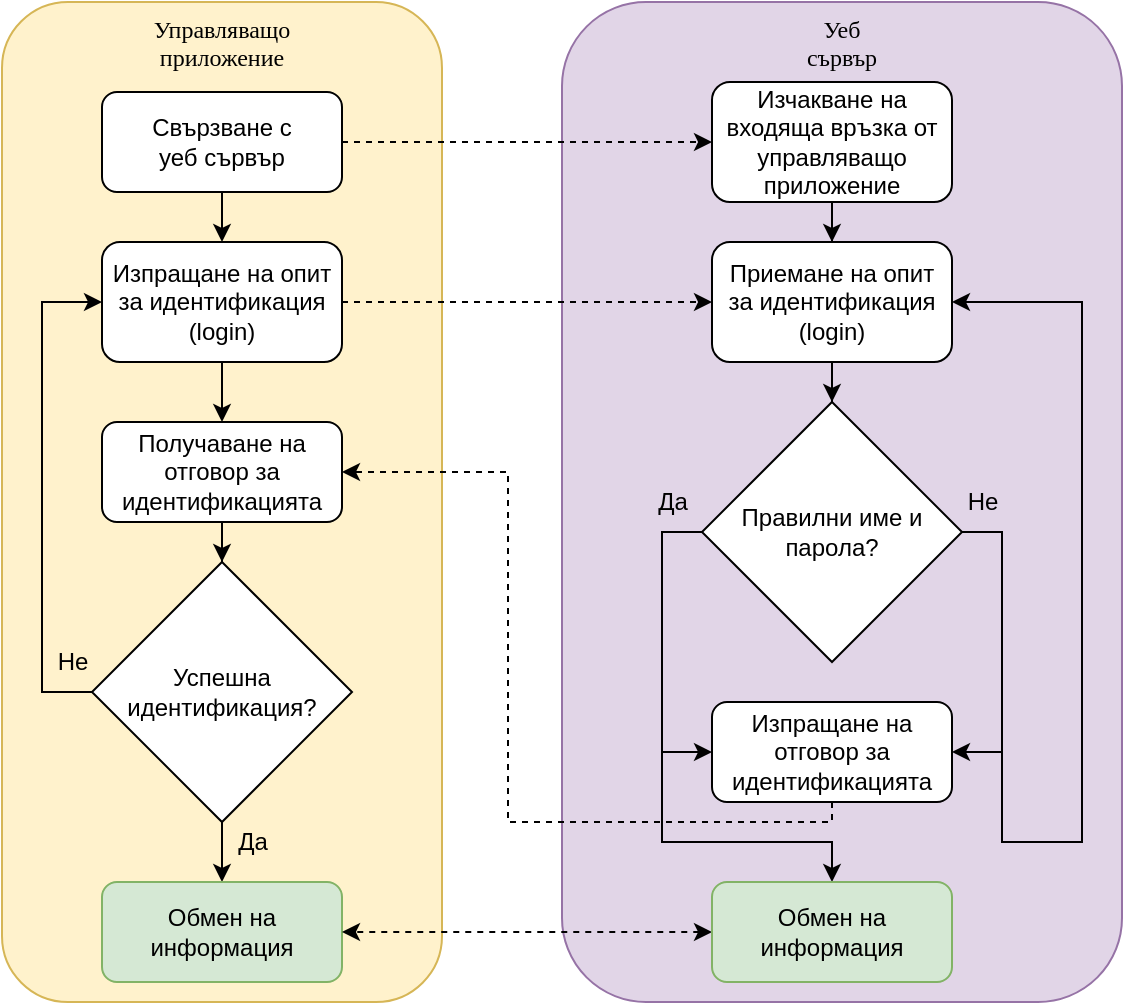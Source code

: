 <mxfile version="12.7.0" type="device"><diagram id="C5RBs43oDa-KdzZeNtuy" name="Page-1"><mxGraphModel dx="1185" dy="594" grid="1" gridSize="10" guides="1" tooltips="1" connect="1" arrows="1" fold="1" page="1" pageScale="1" pageWidth="827" pageHeight="1169" math="0" shadow="0"><root><mxCell id="WIyWlLk6GJQsqaUBKTNV-0"/><mxCell id="WIyWlLk6GJQsqaUBKTNV-1" parent="WIyWlLk6GJQsqaUBKTNV-0"/><mxCell id="fW3TqtSzrojyCsGFCnBx-0" value="Управляващо&lt;br&gt;приложение" style="rounded=1;whiteSpace=wrap;html=1;fillColor=#fff2cc;strokeColor=#d6b656;fontFamily=Tahoma;fontStyle=0;verticalAlign=top;" parent="WIyWlLk6GJQsqaUBKTNV-1" vertex="1"><mxGeometry x="60" y="60" width="220" height="500" as="geometry"/></mxCell><mxCell id="gSk2inphpmmhCw33Cuks-0" value="Уеб&lt;br&gt;сървър" style="rounded=1;whiteSpace=wrap;html=1;fillColor=#e1d5e7;strokeColor=#9673a6;fontFamily=Tahoma;fontStyle=0;verticalAlign=top;" vertex="1" parent="WIyWlLk6GJQsqaUBKTNV-1"><mxGeometry x="340" y="60" width="280" height="500" as="geometry"/></mxCell><mxCell id="gSk2inphpmmhCw33Cuks-32" style="edgeStyle=orthogonalEdgeStyle;rounded=0;orthogonalLoop=1;jettySize=auto;html=1;entryX=0.5;entryY=0;entryDx=0;entryDy=0;labelBackgroundColor=none;" edge="1" parent="WIyWlLk6GJQsqaUBKTNV-1" source="gSk2inphpmmhCw33Cuks-2" target="gSk2inphpmmhCw33Cuks-3"><mxGeometry relative="1" as="geometry"/></mxCell><mxCell id="gSk2inphpmmhCw33Cuks-44" style="edgeStyle=orthogonalEdgeStyle;rounded=0;orthogonalLoop=1;jettySize=auto;html=1;entryX=0;entryY=0.5;entryDx=0;entryDy=0;dashed=1;labelBackgroundColor=none;" edge="1" parent="WIyWlLk6GJQsqaUBKTNV-1" source="gSk2inphpmmhCw33Cuks-2" target="gSk2inphpmmhCw33Cuks-9"><mxGeometry relative="1" as="geometry"/></mxCell><mxCell id="gSk2inphpmmhCw33Cuks-2" value="Свързване с&lt;br&gt;уеб сървър" style="rounded=1;whiteSpace=wrap;html=1;" vertex="1" parent="WIyWlLk6GJQsqaUBKTNV-1"><mxGeometry x="110" y="105" width="120" height="50" as="geometry"/></mxCell><mxCell id="gSk2inphpmmhCw33Cuks-33" style="edgeStyle=orthogonalEdgeStyle;rounded=0;orthogonalLoop=1;jettySize=auto;html=1;entryX=0.5;entryY=0;entryDx=0;entryDy=0;labelBackgroundColor=none;" edge="1" parent="WIyWlLk6GJQsqaUBKTNV-1" source="gSk2inphpmmhCw33Cuks-3" target="gSk2inphpmmhCw33Cuks-6"><mxGeometry relative="1" as="geometry"/></mxCell><mxCell id="gSk2inphpmmhCw33Cuks-35" style="edgeStyle=orthogonalEdgeStyle;rounded=0;orthogonalLoop=1;jettySize=auto;html=1;entryX=0;entryY=0.5;entryDx=0;entryDy=0;labelBackgroundColor=none;dashed=1;" edge="1" parent="WIyWlLk6GJQsqaUBKTNV-1" source="gSk2inphpmmhCw33Cuks-3" target="gSk2inphpmmhCw33Cuks-10"><mxGeometry relative="1" as="geometry"/></mxCell><mxCell id="gSk2inphpmmhCw33Cuks-3" value="Изпращане на опит&lt;br&gt;за идентификация (login)" style="rounded=1;whiteSpace=wrap;html=1;" vertex="1" parent="WIyWlLk6GJQsqaUBKTNV-1"><mxGeometry x="110" y="180" width="120" height="60" as="geometry"/></mxCell><mxCell id="gSk2inphpmmhCw33Cuks-27" style="edgeStyle=orthogonalEdgeStyle;rounded=0;orthogonalLoop=1;jettySize=auto;html=1;entryX=0.5;entryY=0;entryDx=0;entryDy=0;labelBackgroundColor=none;" edge="1" parent="WIyWlLk6GJQsqaUBKTNV-1" source="gSk2inphpmmhCw33Cuks-5" target="gSk2inphpmmhCw33Cuks-8"><mxGeometry relative="1" as="geometry"/></mxCell><mxCell id="gSk2inphpmmhCw33Cuks-28" style="edgeStyle=orthogonalEdgeStyle;rounded=0;orthogonalLoop=1;jettySize=auto;html=1;labelBackgroundColor=none;exitX=0;exitY=0.5;exitDx=0;exitDy=0;entryX=0;entryY=0.5;entryDx=0;entryDy=0;" edge="1" parent="WIyWlLk6GJQsqaUBKTNV-1" source="gSk2inphpmmhCw33Cuks-5" target="gSk2inphpmmhCw33Cuks-3"><mxGeometry relative="1" as="geometry"><Array as="points"><mxPoint x="80" y="405"/><mxPoint x="80" y="210"/></Array></mxGeometry></mxCell><mxCell id="gSk2inphpmmhCw33Cuks-5" value="&lt;font style=&quot;font-size: 12px&quot;&gt;Успешна идентификация?&lt;/font&gt;" style="rhombus;whiteSpace=wrap;html=1;" vertex="1" parent="WIyWlLk6GJQsqaUBKTNV-1"><mxGeometry x="105" y="340" width="130" height="130" as="geometry"/></mxCell><mxCell id="gSk2inphpmmhCw33Cuks-34" style="edgeStyle=orthogonalEdgeStyle;rounded=0;orthogonalLoop=1;jettySize=auto;html=1;entryX=0.5;entryY=0;entryDx=0;entryDy=0;labelBackgroundColor=none;" edge="1" parent="WIyWlLk6GJQsqaUBKTNV-1" source="gSk2inphpmmhCw33Cuks-6" target="gSk2inphpmmhCw33Cuks-5"><mxGeometry relative="1" as="geometry"/></mxCell><mxCell id="gSk2inphpmmhCw33Cuks-6" value="Получаване на отговор за идентификацията" style="rounded=1;whiteSpace=wrap;html=1;" vertex="1" parent="WIyWlLk6GJQsqaUBKTNV-1"><mxGeometry x="110" y="270" width="120" height="50" as="geometry"/></mxCell><mxCell id="gSk2inphpmmhCw33Cuks-8" value="Обмен на информация" style="rounded=1;whiteSpace=wrap;html=1;fillColor=#d5e8d4;strokeColor=#82b366;" vertex="1" parent="WIyWlLk6GJQsqaUBKTNV-1"><mxGeometry x="110" y="500" width="120" height="50" as="geometry"/></mxCell><mxCell id="gSk2inphpmmhCw33Cuks-40" style="edgeStyle=orthogonalEdgeStyle;rounded=0;orthogonalLoop=1;jettySize=auto;html=1;entryX=0.5;entryY=0;entryDx=0;entryDy=0;labelBackgroundColor=none;" edge="1" parent="WIyWlLk6GJQsqaUBKTNV-1" source="gSk2inphpmmhCw33Cuks-9" target="gSk2inphpmmhCw33Cuks-10"><mxGeometry relative="1" as="geometry"/></mxCell><mxCell id="gSk2inphpmmhCw33Cuks-9" value="Изчакване на входяща връзка от управляващо приложение" style="rounded=1;whiteSpace=wrap;html=1;" vertex="1" parent="WIyWlLk6GJQsqaUBKTNV-1"><mxGeometry x="415" y="100" width="120" height="60" as="geometry"/></mxCell><mxCell id="gSk2inphpmmhCw33Cuks-41" style="edgeStyle=orthogonalEdgeStyle;rounded=0;orthogonalLoop=1;jettySize=auto;html=1;entryX=0.5;entryY=0;entryDx=0;entryDy=0;labelBackgroundColor=none;" edge="1" parent="WIyWlLk6GJQsqaUBKTNV-1" source="gSk2inphpmmhCw33Cuks-10" target="gSk2inphpmmhCw33Cuks-11"><mxGeometry relative="1" as="geometry"/></mxCell><mxCell id="gSk2inphpmmhCw33Cuks-10" value="Приемане на опит&lt;br&gt;за идентификация (login)" style="rounded=1;whiteSpace=wrap;html=1;" vertex="1" parent="WIyWlLk6GJQsqaUBKTNV-1"><mxGeometry x="415" y="180" width="120" height="60" as="geometry"/></mxCell><mxCell id="gSk2inphpmmhCw33Cuks-19" style="edgeStyle=orthogonalEdgeStyle;rounded=0;orthogonalLoop=1;jettySize=auto;html=1;entryX=1;entryY=0.5;entryDx=0;entryDy=0;exitX=1;exitY=0.5;exitDx=0;exitDy=0;" edge="1" parent="WIyWlLk6GJQsqaUBKTNV-1" source="gSk2inphpmmhCw33Cuks-11" target="gSk2inphpmmhCw33Cuks-13"><mxGeometry relative="1" as="geometry"><mxPoint x="595" y="380" as="targetPoint"/><Array as="points"><mxPoint x="560" y="325"/><mxPoint x="560" y="435"/></Array></mxGeometry></mxCell><mxCell id="gSk2inphpmmhCw33Cuks-21" value="Не" style="text;html=1;align=center;verticalAlign=middle;resizable=0;points=[];labelBackgroundColor=none;" vertex="1" connectable="0" parent="gSk2inphpmmhCw33Cuks-19"><mxGeometry x="-0.317" y="3" relative="1" as="geometry"><mxPoint x="-13" y="-47.86" as="offset"/></mxGeometry></mxCell><mxCell id="gSk2inphpmmhCw33Cuks-25" style="edgeStyle=orthogonalEdgeStyle;rounded=0;orthogonalLoop=1;jettySize=auto;html=1;entryX=0.5;entryY=0;entryDx=0;entryDy=0;labelBackgroundColor=none;exitX=0;exitY=0.5;exitDx=0;exitDy=0;" edge="1" parent="WIyWlLk6GJQsqaUBKTNV-1" source="gSk2inphpmmhCw33Cuks-11" target="gSk2inphpmmhCw33Cuks-23"><mxGeometry relative="1" as="geometry"><Array as="points"><mxPoint x="390" y="325"/><mxPoint x="390" y="480"/><mxPoint x="475" y="480"/></Array></mxGeometry></mxCell><mxCell id="gSk2inphpmmhCw33Cuks-26" style="edgeStyle=orthogonalEdgeStyle;rounded=0;orthogonalLoop=1;jettySize=auto;html=1;entryX=1;entryY=0.5;entryDx=0;entryDy=0;labelBackgroundColor=none;exitX=1;exitY=0.5;exitDx=0;exitDy=0;" edge="1" parent="WIyWlLk6GJQsqaUBKTNV-1" source="gSk2inphpmmhCw33Cuks-11" target="gSk2inphpmmhCw33Cuks-10"><mxGeometry relative="1" as="geometry"><mxPoint x="560" y="470" as="targetPoint"/><Array as="points"><mxPoint x="560" y="325"/><mxPoint x="560" y="480"/><mxPoint x="600" y="480"/><mxPoint x="600" y="210"/></Array></mxGeometry></mxCell><mxCell id="gSk2inphpmmhCw33Cuks-31" style="edgeStyle=orthogonalEdgeStyle;rounded=0;orthogonalLoop=1;jettySize=auto;html=1;entryX=0;entryY=0.5;entryDx=0;entryDy=0;labelBackgroundColor=none;exitX=0;exitY=0.5;exitDx=0;exitDy=0;" edge="1" parent="WIyWlLk6GJQsqaUBKTNV-1" source="gSk2inphpmmhCw33Cuks-11" target="gSk2inphpmmhCw33Cuks-13"><mxGeometry relative="1" as="geometry"/></mxCell><mxCell id="gSk2inphpmmhCw33Cuks-11" value="Правилни име и парола?" style="rhombus;whiteSpace=wrap;html=1;" vertex="1" parent="WIyWlLk6GJQsqaUBKTNV-1"><mxGeometry x="410" y="260" width="130" height="130" as="geometry"/></mxCell><mxCell id="gSk2inphpmmhCw33Cuks-37" style="edgeStyle=orthogonalEdgeStyle;rounded=0;orthogonalLoop=1;jettySize=auto;html=1;entryX=1;entryY=0.5;entryDx=0;entryDy=0;dashed=1;labelBackgroundColor=none;exitX=0.5;exitY=1;exitDx=0;exitDy=0;" edge="1" parent="WIyWlLk6GJQsqaUBKTNV-1" source="gSk2inphpmmhCw33Cuks-13" target="gSk2inphpmmhCw33Cuks-6"><mxGeometry relative="1" as="geometry"><Array as="points"><mxPoint x="475" y="470"/><mxPoint x="313" y="470"/><mxPoint x="313" y="295"/></Array></mxGeometry></mxCell><mxCell id="gSk2inphpmmhCw33Cuks-13" value="Изпращане на отговор за идентификацията" style="rounded=1;whiteSpace=wrap;html=1;" vertex="1" parent="WIyWlLk6GJQsqaUBKTNV-1"><mxGeometry x="415" y="410" width="120" height="50" as="geometry"/></mxCell><mxCell id="gSk2inphpmmhCw33Cuks-43" style="edgeStyle=orthogonalEdgeStyle;rounded=0;orthogonalLoop=1;jettySize=auto;html=1;entryX=1;entryY=0.5;entryDx=0;entryDy=0;labelBackgroundColor=none;dashed=1;startArrow=classic;startFill=1;" edge="1" parent="WIyWlLk6GJQsqaUBKTNV-1" source="gSk2inphpmmhCw33Cuks-23" target="gSk2inphpmmhCw33Cuks-8"><mxGeometry relative="1" as="geometry"/></mxCell><mxCell id="gSk2inphpmmhCw33Cuks-23" value="Обмен на информация" style="rounded=1;whiteSpace=wrap;html=1;fillColor=#d5e8d4;strokeColor=#82b366;" vertex="1" parent="WIyWlLk6GJQsqaUBKTNV-1"><mxGeometry x="415" y="500" width="120" height="50" as="geometry"/></mxCell><mxCell id="gSk2inphpmmhCw33Cuks-30" value="Да" style="text;html=1;align=center;verticalAlign=middle;resizable=0;points=[];autosize=1;" vertex="1" parent="WIyWlLk6GJQsqaUBKTNV-1"><mxGeometry x="380" y="300" width="30" height="20" as="geometry"/></mxCell><mxCell id="gSk2inphpmmhCw33Cuks-45" value="Да" style="text;html=1;align=center;verticalAlign=middle;resizable=0;points=[];autosize=1;" vertex="1" parent="WIyWlLk6GJQsqaUBKTNV-1"><mxGeometry x="170" y="470" width="30" height="20" as="geometry"/></mxCell><mxCell id="gSk2inphpmmhCw33Cuks-46" value="Не" style="text;html=1;align=center;verticalAlign=middle;resizable=0;points=[];autosize=1;" vertex="1" parent="WIyWlLk6GJQsqaUBKTNV-1"><mxGeometry x="80" y="380" width="30" height="20" as="geometry"/></mxCell></root></mxGraphModel></diagram></mxfile>